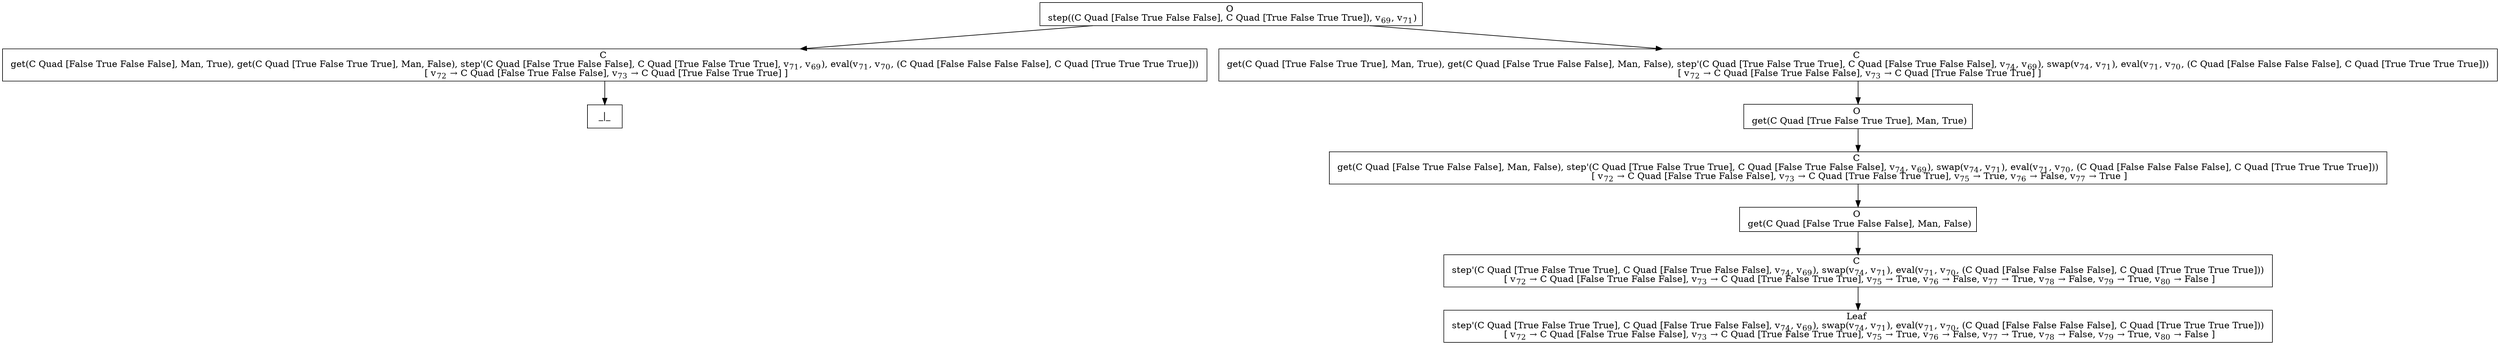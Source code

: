 digraph {
    graph [rankdir=TB
          ,bgcolor=transparent];
    node [shape=box
         ,fillcolor=white
         ,style=filled];
    0 [label=<O <BR/> step((C Quad [False True False False], C Quad [True False True True]), v<SUB>69</SUB>, v<SUB>71</SUB>)>];
    1 [label=<C <BR/> get(C Quad [False True False False], Man, True), get(C Quad [True False True True], Man, False), step'(C Quad [False True False False], C Quad [True False True True], v<SUB>71</SUB>, v<SUB>69</SUB>), eval(v<SUB>71</SUB>, v<SUB>70</SUB>, (C Quad [False False False False], C Quad [True True True True])) <BR/>  [ v<SUB>72</SUB> &rarr; C Quad [False True False False], v<SUB>73</SUB> &rarr; C Quad [True False True True] ] >];
    2 [label=<C <BR/> get(C Quad [True False True True], Man, True), get(C Quad [False True False False], Man, False), step'(C Quad [True False True True], C Quad [False True False False], v<SUB>74</SUB>, v<SUB>69</SUB>), swap(v<SUB>74</SUB>, v<SUB>71</SUB>), eval(v<SUB>71</SUB>, v<SUB>70</SUB>, (C Quad [False False False False], C Quad [True True True True])) <BR/>  [ v<SUB>72</SUB> &rarr; C Quad [False True False False], v<SUB>73</SUB> &rarr; C Quad [True False True True] ] >];
    3 [label=<_|_>];
    4 [label=<O <BR/> get(C Quad [True False True True], Man, True)>];
    5 [label=<C <BR/> get(C Quad [False True False False], Man, False), step'(C Quad [True False True True], C Quad [False True False False], v<SUB>74</SUB>, v<SUB>69</SUB>), swap(v<SUB>74</SUB>, v<SUB>71</SUB>), eval(v<SUB>71</SUB>, v<SUB>70</SUB>, (C Quad [False False False False], C Quad [True True True True])) <BR/>  [ v<SUB>72</SUB> &rarr; C Quad [False True False False], v<SUB>73</SUB> &rarr; C Quad [True False True True], v<SUB>75</SUB> &rarr; True, v<SUB>76</SUB> &rarr; False, v<SUB>77</SUB> &rarr; True ] >];
    6 [label=<O <BR/> get(C Quad [False True False False], Man, False)>];
    7 [label=<C <BR/> step'(C Quad [True False True True], C Quad [False True False False], v<SUB>74</SUB>, v<SUB>69</SUB>), swap(v<SUB>74</SUB>, v<SUB>71</SUB>), eval(v<SUB>71</SUB>, v<SUB>70</SUB>, (C Quad [False False False False], C Quad [True True True True])) <BR/>  [ v<SUB>72</SUB> &rarr; C Quad [False True False False], v<SUB>73</SUB> &rarr; C Quad [True False True True], v<SUB>75</SUB> &rarr; True, v<SUB>76</SUB> &rarr; False, v<SUB>77</SUB> &rarr; True, v<SUB>78</SUB> &rarr; False, v<SUB>79</SUB> &rarr; True, v<SUB>80</SUB> &rarr; False ] >];
    8 [label=<Leaf <BR/> step'(C Quad [True False True True], C Quad [False True False False], v<SUB>74</SUB>, v<SUB>69</SUB>), swap(v<SUB>74</SUB>, v<SUB>71</SUB>), eval(v<SUB>71</SUB>, v<SUB>70</SUB>, (C Quad [False False False False], C Quad [True True True True])) <BR/>  [ v<SUB>72</SUB> &rarr; C Quad [False True False False], v<SUB>73</SUB> &rarr; C Quad [True False True True], v<SUB>75</SUB> &rarr; True, v<SUB>76</SUB> &rarr; False, v<SUB>77</SUB> &rarr; True, v<SUB>78</SUB> &rarr; False, v<SUB>79</SUB> &rarr; True, v<SUB>80</SUB> &rarr; False ] >];
    0 -> 1 [label=""];
    0 -> 2 [label=""];
    1 -> 3 [label=""];
    2 -> 4 [label=""];
    4 -> 5 [label=""];
    5 -> 6 [label=""];
    6 -> 7 [label=""];
    7 -> 8 [label=""];
}